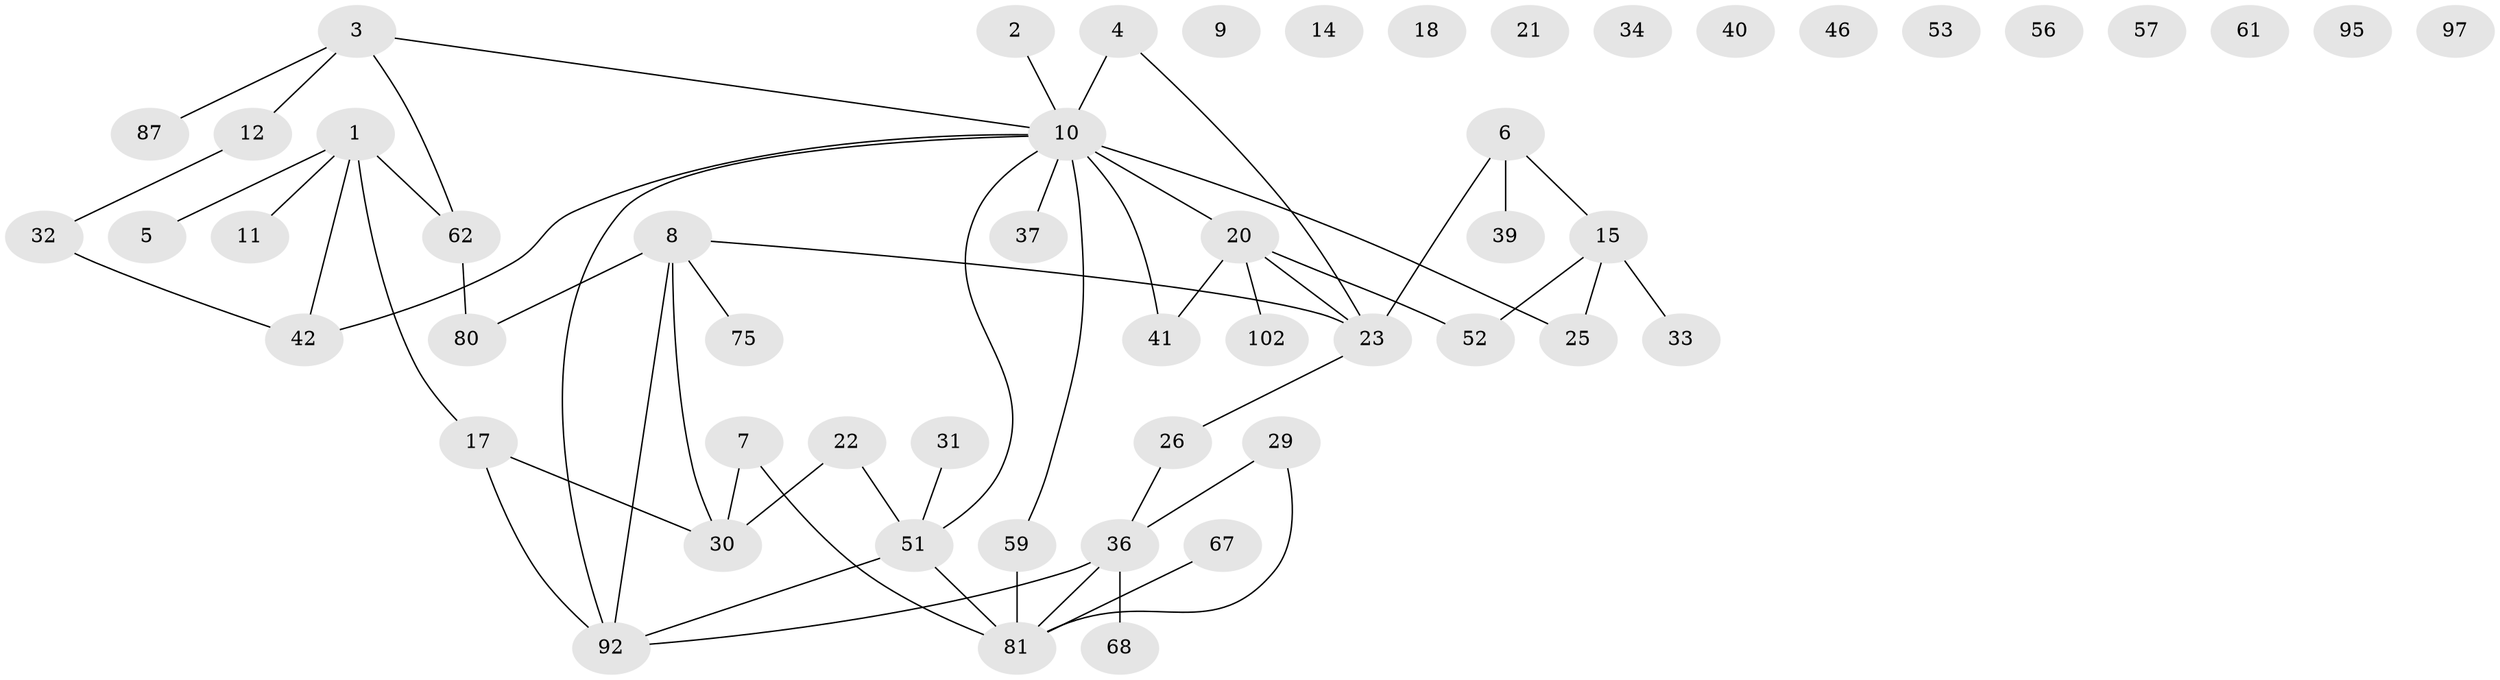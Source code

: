 // original degree distribution, {4: 0.09433962264150944, 1: 0.24528301886792453, 3: 0.20754716981132076, 2: 0.29245283018867924, 5: 0.04716981132075472, 0: 0.10377358490566038, 7: 0.009433962264150943}
// Generated by graph-tools (version 1.1) at 2025/13/03/09/25 04:13:13]
// undirected, 53 vertices, 56 edges
graph export_dot {
graph [start="1"]
  node [color=gray90,style=filled];
  1 [super="+88+90+72"];
  2 [super="+44"];
  3 [super="+19"];
  4;
  5;
  6 [super="+66"];
  7;
  8 [super="+24+35"];
  9 [super="+48"];
  10 [super="+16+60+55+13"];
  11;
  12 [super="+28"];
  14;
  15 [super="+64+58"];
  17 [super="+38"];
  18;
  20 [super="+43+71"];
  21 [super="+70"];
  22;
  23 [super="+27"];
  25 [super="+50"];
  26;
  29 [super="+49"];
  30 [super="+69"];
  31;
  32;
  33;
  34;
  36 [super="+63+85"];
  37;
  39 [super="+79"];
  40;
  41;
  42;
  46;
  51 [super="+78+96"];
  52 [super="+73"];
  53;
  56;
  57;
  59;
  61;
  62 [super="+77+74"];
  67;
  68;
  75;
  80 [super="+94"];
  81 [super="+101+93"];
  87;
  92 [super="+106"];
  95;
  97;
  102;
  1 -- 5;
  1 -- 11;
  1 -- 17;
  1 -- 42;
  1 -- 62;
  2 -- 10;
  3 -- 87;
  3 -- 62;
  3 -- 10;
  3 -- 12;
  4 -- 23;
  4 -- 10 [weight=2];
  6 -- 39;
  6 -- 15;
  6 -- 23;
  7 -- 81;
  7 -- 30;
  8 -- 92;
  8 -- 30;
  8 -- 75;
  8 -- 80;
  8 -- 23;
  10 -- 41;
  10 -- 37;
  10 -- 51;
  10 -- 20;
  10 -- 25;
  10 -- 59;
  10 -- 92;
  10 -- 42;
  12 -- 32;
  15 -- 33;
  15 -- 52;
  15 -- 25;
  17 -- 92;
  17 -- 30;
  20 -- 23 [weight=2];
  20 -- 41;
  20 -- 102;
  20 -- 52;
  22 -- 30;
  22 -- 51;
  23 -- 26;
  26 -- 36;
  29 -- 81;
  29 -- 36;
  31 -- 51;
  32 -- 42;
  36 -- 92;
  36 -- 81;
  36 -- 68;
  51 -- 92;
  51 -- 81;
  59 -- 81;
  62 -- 80;
  67 -- 81;
}
